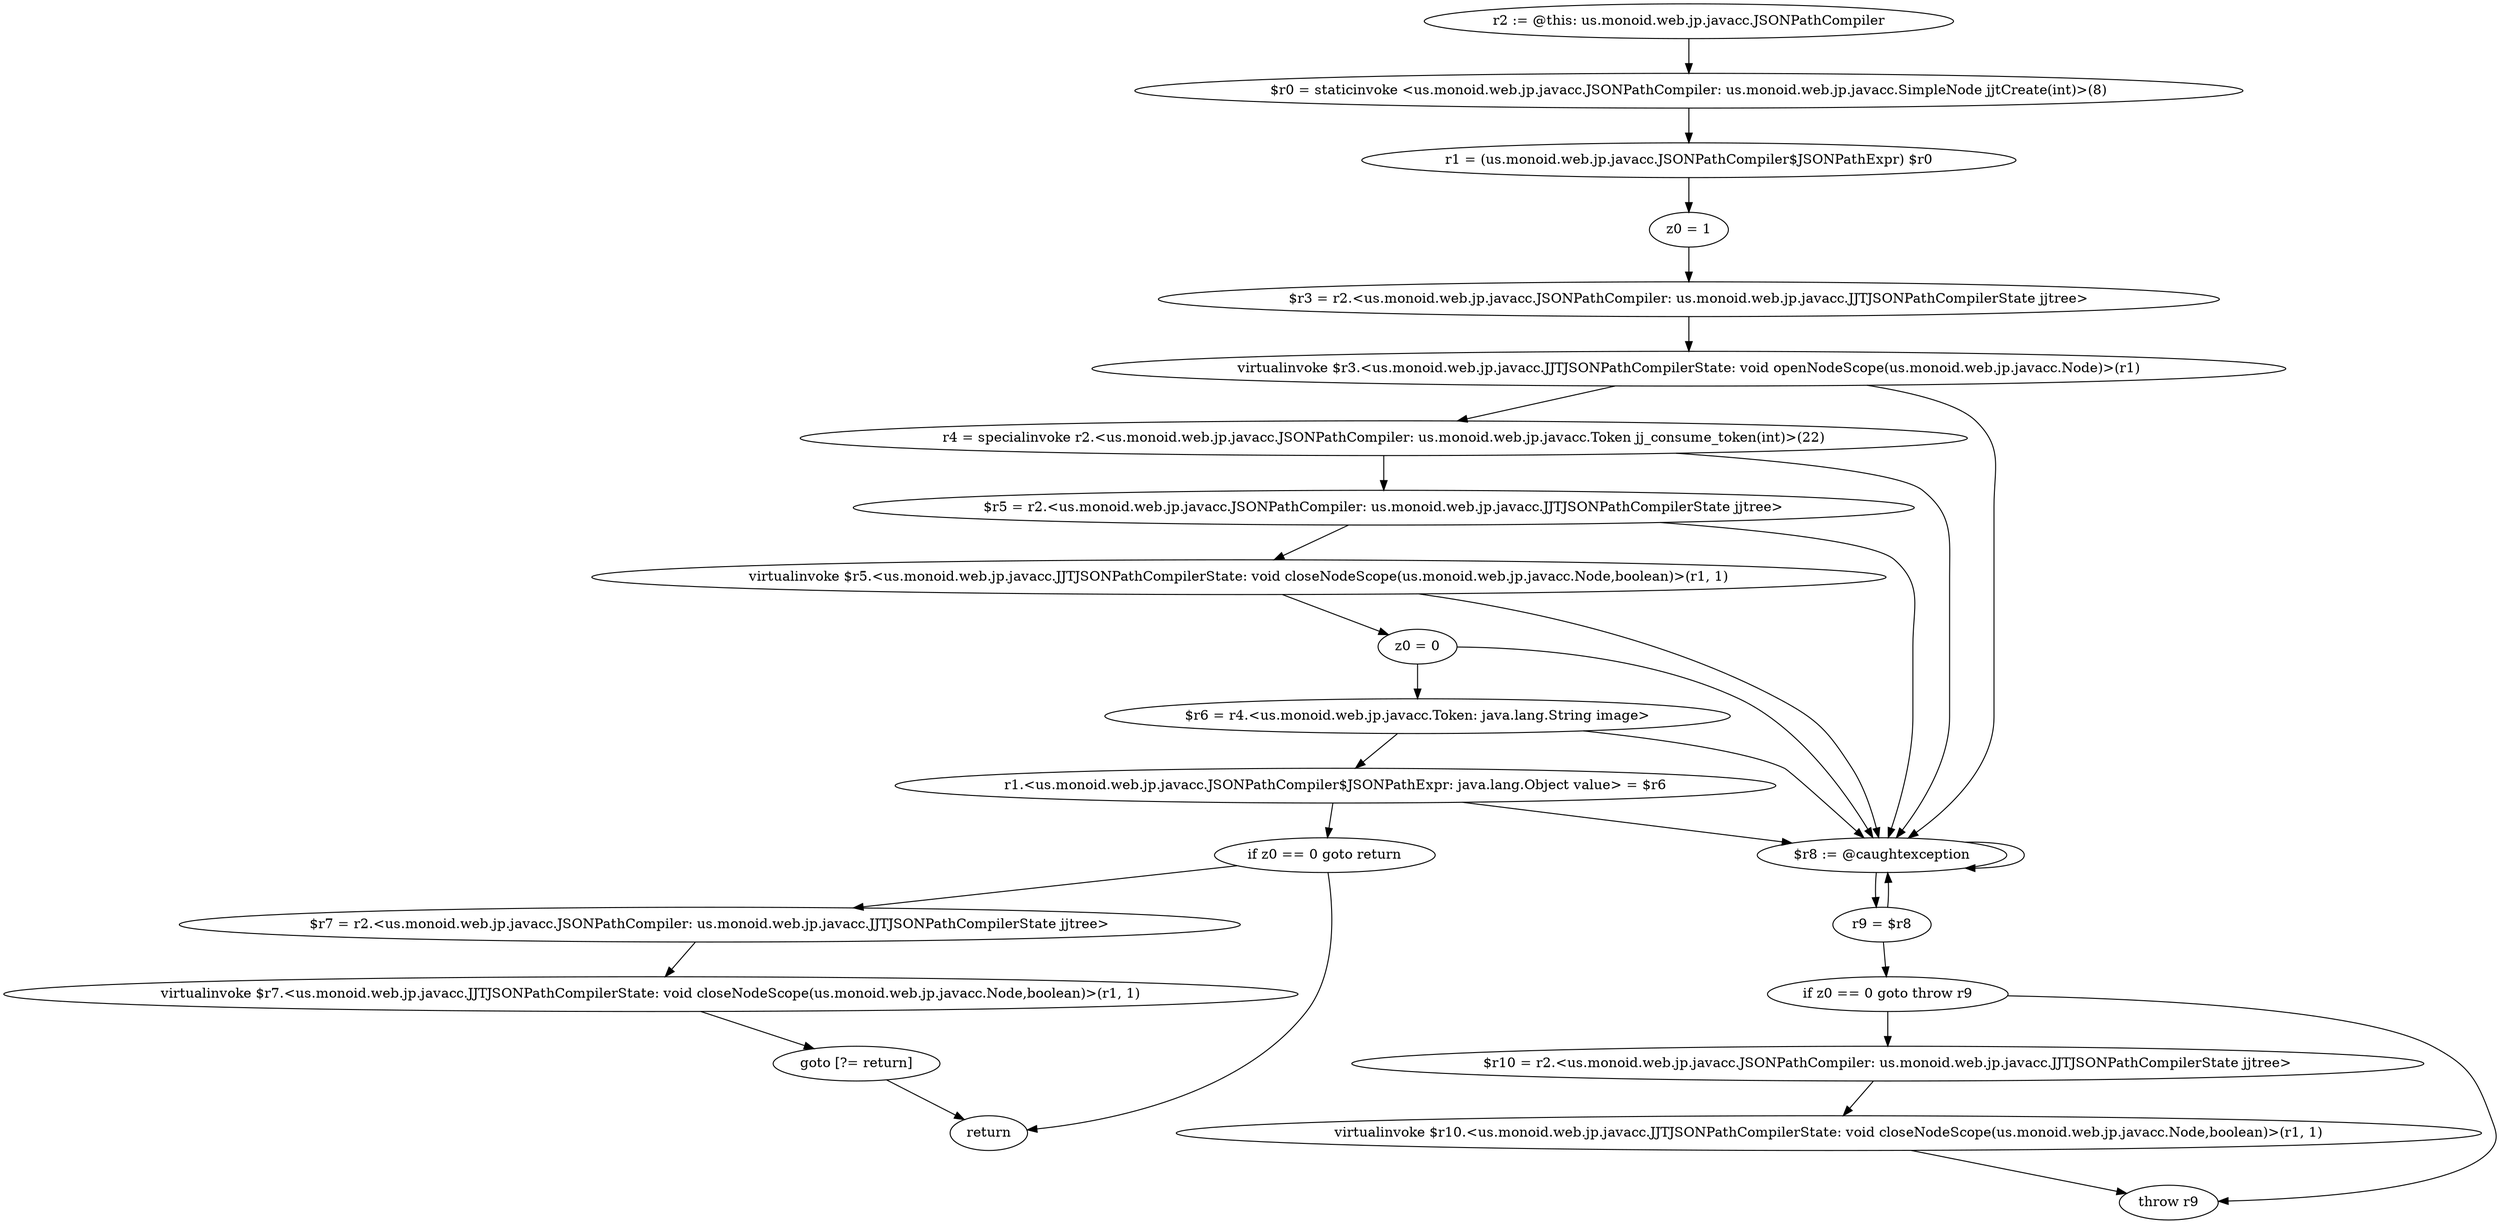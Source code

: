 digraph "unitGraph" {
    "r2 := @this: us.monoid.web.jp.javacc.JSONPathCompiler"
    "$r0 = staticinvoke <us.monoid.web.jp.javacc.JSONPathCompiler: us.monoid.web.jp.javacc.SimpleNode jjtCreate(int)>(8)"
    "r1 = (us.monoid.web.jp.javacc.JSONPathCompiler$JSONPathExpr) $r0"
    "z0 = 1"
    "$r3 = r2.<us.monoid.web.jp.javacc.JSONPathCompiler: us.monoid.web.jp.javacc.JJTJSONPathCompilerState jjtree>"
    "virtualinvoke $r3.<us.monoid.web.jp.javacc.JJTJSONPathCompilerState: void openNodeScope(us.monoid.web.jp.javacc.Node)>(r1)"
    "r4 = specialinvoke r2.<us.monoid.web.jp.javacc.JSONPathCompiler: us.monoid.web.jp.javacc.Token jj_consume_token(int)>(22)"
    "$r5 = r2.<us.monoid.web.jp.javacc.JSONPathCompiler: us.monoid.web.jp.javacc.JJTJSONPathCompilerState jjtree>"
    "virtualinvoke $r5.<us.monoid.web.jp.javacc.JJTJSONPathCompilerState: void closeNodeScope(us.monoid.web.jp.javacc.Node,boolean)>(r1, 1)"
    "z0 = 0"
    "$r6 = r4.<us.monoid.web.jp.javacc.Token: java.lang.String image>"
    "r1.<us.monoid.web.jp.javacc.JSONPathCompiler$JSONPathExpr: java.lang.Object value> = $r6"
    "if z0 == 0 goto return"
    "$r7 = r2.<us.monoid.web.jp.javacc.JSONPathCompiler: us.monoid.web.jp.javacc.JJTJSONPathCompilerState jjtree>"
    "virtualinvoke $r7.<us.monoid.web.jp.javacc.JJTJSONPathCompilerState: void closeNodeScope(us.monoid.web.jp.javacc.Node,boolean)>(r1, 1)"
    "goto [?= return]"
    "$r8 := @caughtexception"
    "r9 = $r8"
    "if z0 == 0 goto throw r9"
    "$r10 = r2.<us.monoid.web.jp.javacc.JSONPathCompiler: us.monoid.web.jp.javacc.JJTJSONPathCompilerState jjtree>"
    "virtualinvoke $r10.<us.monoid.web.jp.javacc.JJTJSONPathCompilerState: void closeNodeScope(us.monoid.web.jp.javacc.Node,boolean)>(r1, 1)"
    "throw r9"
    "return"
    "r2 := @this: us.monoid.web.jp.javacc.JSONPathCompiler"->"$r0 = staticinvoke <us.monoid.web.jp.javacc.JSONPathCompiler: us.monoid.web.jp.javacc.SimpleNode jjtCreate(int)>(8)";
    "$r0 = staticinvoke <us.monoid.web.jp.javacc.JSONPathCompiler: us.monoid.web.jp.javacc.SimpleNode jjtCreate(int)>(8)"->"r1 = (us.monoid.web.jp.javacc.JSONPathCompiler$JSONPathExpr) $r0";
    "r1 = (us.monoid.web.jp.javacc.JSONPathCompiler$JSONPathExpr) $r0"->"z0 = 1";
    "z0 = 1"->"$r3 = r2.<us.monoid.web.jp.javacc.JSONPathCompiler: us.monoid.web.jp.javacc.JJTJSONPathCompilerState jjtree>";
    "$r3 = r2.<us.monoid.web.jp.javacc.JSONPathCompiler: us.monoid.web.jp.javacc.JJTJSONPathCompilerState jjtree>"->"virtualinvoke $r3.<us.monoid.web.jp.javacc.JJTJSONPathCompilerState: void openNodeScope(us.monoid.web.jp.javacc.Node)>(r1)";
    "virtualinvoke $r3.<us.monoid.web.jp.javacc.JJTJSONPathCompilerState: void openNodeScope(us.monoid.web.jp.javacc.Node)>(r1)"->"r4 = specialinvoke r2.<us.monoid.web.jp.javacc.JSONPathCompiler: us.monoid.web.jp.javacc.Token jj_consume_token(int)>(22)";
    "virtualinvoke $r3.<us.monoid.web.jp.javacc.JJTJSONPathCompilerState: void openNodeScope(us.monoid.web.jp.javacc.Node)>(r1)"->"$r8 := @caughtexception";
    "r4 = specialinvoke r2.<us.monoid.web.jp.javacc.JSONPathCompiler: us.monoid.web.jp.javacc.Token jj_consume_token(int)>(22)"->"$r5 = r2.<us.monoid.web.jp.javacc.JSONPathCompiler: us.monoid.web.jp.javacc.JJTJSONPathCompilerState jjtree>";
    "r4 = specialinvoke r2.<us.monoid.web.jp.javacc.JSONPathCompiler: us.monoid.web.jp.javacc.Token jj_consume_token(int)>(22)"->"$r8 := @caughtexception";
    "$r5 = r2.<us.monoid.web.jp.javacc.JSONPathCompiler: us.monoid.web.jp.javacc.JJTJSONPathCompilerState jjtree>"->"virtualinvoke $r5.<us.monoid.web.jp.javacc.JJTJSONPathCompilerState: void closeNodeScope(us.monoid.web.jp.javacc.Node,boolean)>(r1, 1)";
    "$r5 = r2.<us.monoid.web.jp.javacc.JSONPathCompiler: us.monoid.web.jp.javacc.JJTJSONPathCompilerState jjtree>"->"$r8 := @caughtexception";
    "virtualinvoke $r5.<us.monoid.web.jp.javacc.JJTJSONPathCompilerState: void closeNodeScope(us.monoid.web.jp.javacc.Node,boolean)>(r1, 1)"->"z0 = 0";
    "virtualinvoke $r5.<us.monoid.web.jp.javacc.JJTJSONPathCompilerState: void closeNodeScope(us.monoid.web.jp.javacc.Node,boolean)>(r1, 1)"->"$r8 := @caughtexception";
    "z0 = 0"->"$r6 = r4.<us.monoid.web.jp.javacc.Token: java.lang.String image>";
    "z0 = 0"->"$r8 := @caughtexception";
    "$r6 = r4.<us.monoid.web.jp.javacc.Token: java.lang.String image>"->"r1.<us.monoid.web.jp.javacc.JSONPathCompiler$JSONPathExpr: java.lang.Object value> = $r6";
    "$r6 = r4.<us.monoid.web.jp.javacc.Token: java.lang.String image>"->"$r8 := @caughtexception";
    "r1.<us.monoid.web.jp.javacc.JSONPathCompiler$JSONPathExpr: java.lang.Object value> = $r6"->"if z0 == 0 goto return";
    "r1.<us.monoid.web.jp.javacc.JSONPathCompiler$JSONPathExpr: java.lang.Object value> = $r6"->"$r8 := @caughtexception";
    "if z0 == 0 goto return"->"$r7 = r2.<us.monoid.web.jp.javacc.JSONPathCompiler: us.monoid.web.jp.javacc.JJTJSONPathCompilerState jjtree>";
    "if z0 == 0 goto return"->"return";
    "$r7 = r2.<us.monoid.web.jp.javacc.JSONPathCompiler: us.monoid.web.jp.javacc.JJTJSONPathCompilerState jjtree>"->"virtualinvoke $r7.<us.monoid.web.jp.javacc.JJTJSONPathCompilerState: void closeNodeScope(us.monoid.web.jp.javacc.Node,boolean)>(r1, 1)";
    "virtualinvoke $r7.<us.monoid.web.jp.javacc.JJTJSONPathCompilerState: void closeNodeScope(us.monoid.web.jp.javacc.Node,boolean)>(r1, 1)"->"goto [?= return]";
    "goto [?= return]"->"return";
    "$r8 := @caughtexception"->"r9 = $r8";
    "$r8 := @caughtexception"->"$r8 := @caughtexception";
    "r9 = $r8"->"if z0 == 0 goto throw r9";
    "r9 = $r8"->"$r8 := @caughtexception";
    "if z0 == 0 goto throw r9"->"$r10 = r2.<us.monoid.web.jp.javacc.JSONPathCompiler: us.monoid.web.jp.javacc.JJTJSONPathCompilerState jjtree>";
    "if z0 == 0 goto throw r9"->"throw r9";
    "$r10 = r2.<us.monoid.web.jp.javacc.JSONPathCompiler: us.monoid.web.jp.javacc.JJTJSONPathCompilerState jjtree>"->"virtualinvoke $r10.<us.monoid.web.jp.javacc.JJTJSONPathCompilerState: void closeNodeScope(us.monoid.web.jp.javacc.Node,boolean)>(r1, 1)";
    "virtualinvoke $r10.<us.monoid.web.jp.javacc.JJTJSONPathCompilerState: void closeNodeScope(us.monoid.web.jp.javacc.Node,boolean)>(r1, 1)"->"throw r9";
}
